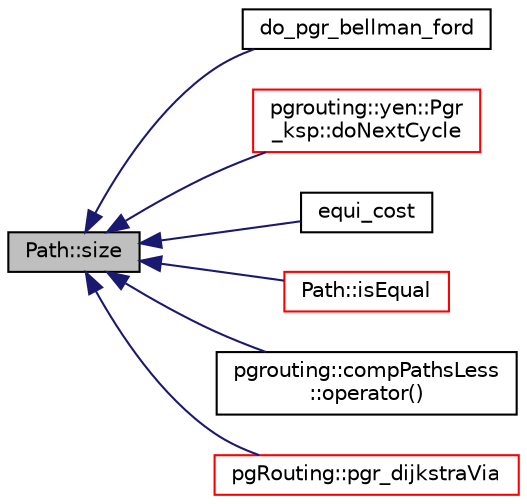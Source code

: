 digraph "Path::size"
{
  edge [fontname="Helvetica",fontsize="10",labelfontname="Helvetica",labelfontsize="10"];
  node [fontname="Helvetica",fontsize="10",shape=record];
  rankdir="LR";
  Node1 [label="Path::size",height=0.2,width=0.4,color="black", fillcolor="grey75", style="filled", fontcolor="black"];
  Node1 -> Node2 [dir="back",color="midnightblue",fontsize="10",style="solid",fontname="Helvetica"];
  Node2 [label="do_pgr_bellman_ford",height=0.2,width=0.4,color="black", fillcolor="white", style="filled",URL="$src_2bellman__ford__driver_8cpp.html#a754e723582fb2a56d5939bc9f068408a"];
  Node1 -> Node3 [dir="back",color="midnightblue",fontsize="10",style="solid",fontname="Helvetica"];
  Node3 [label="pgrouting::yen::Pgr\l_ksp::doNextCycle",height=0.2,width=0.4,color="red", fillcolor="white", style="filled",URL="$classpgrouting_1_1yen_1_1Pgr__ksp.html#a1ff5255c35221d033252cb9360929c97",tooltip="Performs the next cycle of the algorithm. "];
  Node1 -> Node4 [dir="back",color="midnightblue",fontsize="10",style="solid",fontname="Helvetica"];
  Node4 [label="equi_cost",height=0.2,width=0.4,color="black", fillcolor="white", style="filled",URL="$basePath__SSEC_8cpp.html#a5ec42f9cedce93c209092bc259b9c56c"];
  Node1 -> Node5 [dir="back",color="midnightblue",fontsize="10",style="solid",fontname="Helvetica"];
  Node5 [label="Path::isEqual",height=0.2,width=0.4,color="red", fillcolor="white", style="filled",URL="$classPath.html#adf67930d9eaea5c23c9a5262fc846a73"];
  Node1 -> Node6 [dir="back",color="midnightblue",fontsize="10",style="solid",fontname="Helvetica"];
  Node6 [label="pgrouting::compPathsLess\l::operator()",height=0.2,width=0.4,color="black", fillcolor="white", style="filled",URL="$classpgrouting_1_1compPathsLess.html#ada4f3092ce886ff87470368bd6802e2d"];
  Node1 -> Node7 [dir="back",color="midnightblue",fontsize="10",style="solid",fontname="Helvetica"];
  Node7 [label="pgRouting::pgr_dijkstraVia",height=0.2,width=0.4,color="red", fillcolor="white", style="filled",URL="$namespacepgRouting.html#ab0332a7731ec5fe2696668fd206fc3a6"];
}
